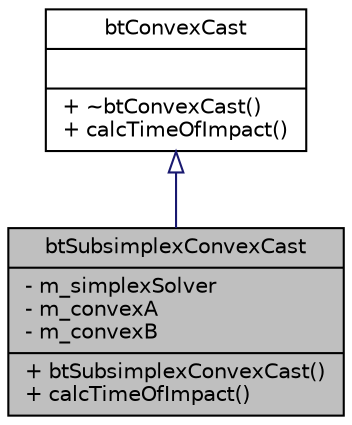 digraph G
{
  edge [fontname="Helvetica",fontsize="10",labelfontname="Helvetica",labelfontsize="10"];
  node [fontname="Helvetica",fontsize="10",shape=record];
  Node1 [label="{btSubsimplexConvexCast\n|- m_simplexSolver\l- m_convexA\l- m_convexB\l|+ btSubsimplexConvexCast()\l+ calcTimeOfImpact()\l}",height=0.2,width=0.4,color="black", fillcolor="grey75", style="filled" fontcolor="black"];
  Node2 -> Node1 [dir=back,color="midnightblue",fontsize="10",style="solid",arrowtail="empty",fontname="Helvetica"];
  Node2 [label="{btConvexCast\n||+ ~btConvexCast()\l+ calcTimeOfImpact()\l}",height=0.2,width=0.4,color="black", fillcolor="white", style="filled",URL="$d5/dfe/classbtConvexCast.html",tooltip="btConvexCast is an interface for Casting"];
}
